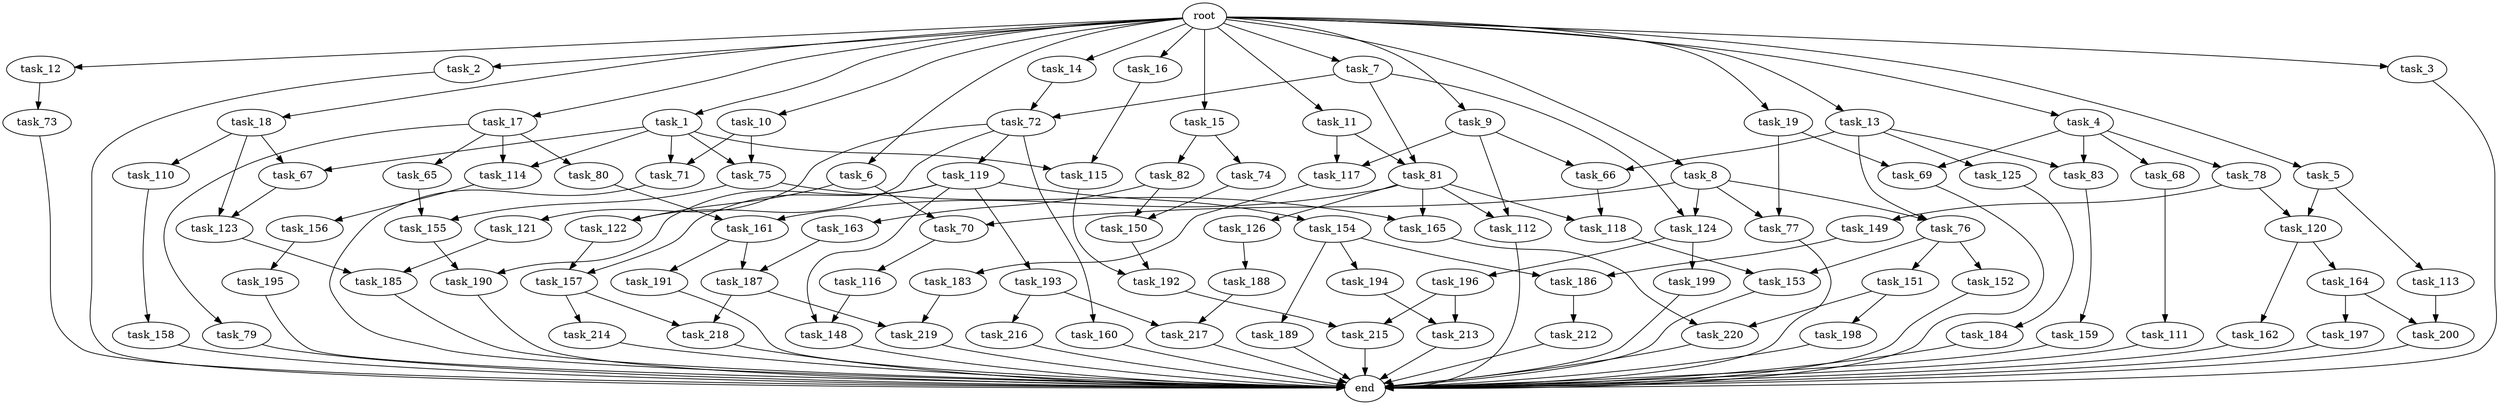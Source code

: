 digraph G {
  task_67 [size="77309411328.000000"];
  task_193 [size="21474836480.000000"];
  task_12 [size="102.400000"];
  task_73 [size="69578470195.199997"];
  task_5 [size="102.400000"];
  task_217 [size="29205777612.800003"];
  task_82 [size="69578470195.199997"];
  task_196 [size="13743895347.200001"];
  task_164 [size="69578470195.199997"];
  task_17 [size="102.400000"];
  task_2 [size="102.400000"];
  task_121 [size="30923764531.200001"];
  task_216 [size="21474836480.000000"];
  task_161 [size="29205777612.800003"];
  task_1 [size="102.400000"];
  task_198 [size="30923764531.200001"];
  task_77 [size="15461882265.600000"];
  task_163 [size="13743895347.200001"];
  task_11 [size="102.400000"];
  task_150 [size="27487790694.400002"];
  task_165 [size="62706522521.600006"];
  task_191 [size="69578470195.199997"];
  task_189 [size="30923764531.200001"];
  task_156 [size="7730941132.800000"];
  task_76 [size="15461882265.600000"];
  root [size="0.000000"];
  task_72 [size="63565515980.800003"];
  task_69 [size="15461882265.600000"];
  task_119 [size="30923764531.200001"];
  task_74 [size="69578470195.199997"];
  task_152 [size="13743895347.200001"];
  task_190 [size="63565515980.800003"];
  task_114 [size="49821620633.600006"];
  task_8 [size="102.400000"];
  task_155 [size="85899345920.000000"];
  task_18 [size="102.400000"];
  task_215 [size="111669149696.000000"];
  task_122 [size="61847529062.400002"];
  task_81 [size="76450417868.800003"];
  task_126 [size="7730941132.800000"];
  task_66 [size="11166914969.600000"];
  task_186 [size="61847529062.400002"];
  task_151 [size="13743895347.200001"];
  task_188 [size="85899345920.000000"];
  task_116 [size="3435973836.800000"];
  task_199 [size="13743895347.200001"];
  task_148 [size="35218731827.200005"];
  task_213 [size="124554051584.000000"];
  task_79 [size="42090679500.800003"];
  task_3 [size="102.400000"];
  task_185 [size="24910810316.800003"];
  task_200 [size="58411555225.600006"];
  task_212 [size="30923764531.200001"];
  task_157 [size="91053306675.200012"];
  task_9 [size="102.400000"];
  task_75 [size="15461882265.600000"];
  task_220 [size="73014444032.000000"];
  task_149 [size="21474836480.000000"];
  task_4 [size="102.400000"];
  task_187 [size="139156940390.399994"];
  task_183 [size="42090679500.800003"];
  end [size="0.000000"];
  task_111 [size="54975581388.800003"];
  task_123 [size="73014444032.000000"];
  task_117 [size="58411555225.600006"];
  task_16 [size="102.400000"];
  task_158 [size="54975581388.800003"];
  task_19 [size="102.400000"];
  task_159 [size="85899345920.000000"];
  task_154 [size="21474836480.000000"];
  task_6 [size="102.400000"];
  task_160 [size="30923764531.200001"];
  task_192 [size="93630287052.800003"];
  task_112 [size="11166914969.600000"];
  task_65 [size="42090679500.800003"];
  task_115 [size="77309411328.000000"];
  task_7 [size="102.400000"];
  task_118 [size="11166914969.600000"];
  task_80 [size="42090679500.800003"];
  task_184 [size="21474836480.000000"];
  task_125 [size="7730941132.800000"];
  task_124 [size="29205777612.800003"];
  task_68 [size="7730941132.800000"];
  task_162 [size="69578470195.199997"];
  task_13 [size="102.400000"];
  task_15 [size="102.400000"];
  task_120 [size="35218731827.200005"];
  task_113 [size="13743895347.200001"];
  task_195 [size="54975581388.800003"];
  task_70 [size="38654705664.000000"];
  task_194 [size="30923764531.200001"];
  task_197 [size="3435973836.800000"];
  task_218 [size="55834574848.000000"];
  task_219 [size="44667659878.400002"];
  task_71 [size="15461882265.600000"];
  task_78 [size="7730941132.800000"];
  task_10 [size="102.400000"];
  task_110 [size="69578470195.199997"];
  task_214 [size="42090679500.800003"];
  task_83 [size="15461882265.600000"];
  task_153 [size="27487790694.400002"];
  task_14 [size="102.400000"];

  task_67 -> task_123 [size="33554432.000000"];
  task_193 -> task_216 [size="209715200.000000"];
  task_193 -> task_217 [size="209715200.000000"];
  task_12 -> task_73 [size="679477248.000000"];
  task_73 -> end [size="1.000000"];
  task_5 -> task_120 [size="134217728.000000"];
  task_5 -> task_113 [size="134217728.000000"];
  task_217 -> end [size="1.000000"];
  task_82 -> task_150 [size="134217728.000000"];
  task_82 -> task_163 [size="134217728.000000"];
  task_196 -> task_215 [size="679477248.000000"];
  task_196 -> task_213 [size="679477248.000000"];
  task_164 -> task_200 [size="33554432.000000"];
  task_164 -> task_197 [size="33554432.000000"];
  task_17 -> task_79 [size="411041792.000000"];
  task_17 -> task_65 [size="411041792.000000"];
  task_17 -> task_80 [size="411041792.000000"];
  task_17 -> task_114 [size="411041792.000000"];
  task_2 -> end [size="1.000000"];
  task_121 -> task_185 [size="33554432.000000"];
  task_216 -> end [size="1.000000"];
  task_161 -> task_187 [size="679477248.000000"];
  task_161 -> task_191 [size="679477248.000000"];
  task_1 -> task_67 [size="75497472.000000"];
  task_1 -> task_75 [size="75497472.000000"];
  task_1 -> task_114 [size="75497472.000000"];
  task_1 -> task_115 [size="75497472.000000"];
  task_1 -> task_71 [size="75497472.000000"];
  task_198 -> end [size="1.000000"];
  task_77 -> end [size="1.000000"];
  task_163 -> task_187 [size="679477248.000000"];
  task_11 -> task_81 [size="536870912.000000"];
  task_11 -> task_117 [size="536870912.000000"];
  task_150 -> task_192 [size="75497472.000000"];
  task_165 -> task_220 [size="411041792.000000"];
  task_191 -> end [size="1.000000"];
  task_189 -> end [size="1.000000"];
  task_156 -> task_195 [size="536870912.000000"];
  task_76 -> task_152 [size="134217728.000000"];
  task_76 -> task_153 [size="134217728.000000"];
  task_76 -> task_151 [size="134217728.000000"];
  root -> task_7 [size="1.000000"];
  root -> task_8 [size="1.000000"];
  root -> task_12 [size="1.000000"];
  root -> task_18 [size="1.000000"];
  root -> task_1 [size="1.000000"];
  root -> task_3 [size="1.000000"];
  root -> task_16 [size="1.000000"];
  root -> task_19 [size="1.000000"];
  root -> task_5 [size="1.000000"];
  root -> task_10 [size="1.000000"];
  root -> task_6 [size="1.000000"];
  root -> task_17 [size="1.000000"];
  root -> task_9 [size="1.000000"];
  root -> task_11 [size="1.000000"];
  root -> task_4 [size="1.000000"];
  root -> task_13 [size="1.000000"];
  root -> task_2 [size="1.000000"];
  root -> task_14 [size="1.000000"];
  root -> task_15 [size="1.000000"];
  task_72 -> task_119 [size="301989888.000000"];
  task_72 -> task_122 [size="301989888.000000"];
  task_72 -> task_121 [size="301989888.000000"];
  task_72 -> task_160 [size="301989888.000000"];
  task_69 -> end [size="1.000000"];
  task_119 -> task_154 [size="209715200.000000"];
  task_119 -> task_193 [size="209715200.000000"];
  task_119 -> task_157 [size="209715200.000000"];
  task_119 -> task_190 [size="209715200.000000"];
  task_119 -> task_148 [size="209715200.000000"];
  task_74 -> task_150 [size="134217728.000000"];
  task_152 -> end [size="1.000000"];
  task_190 -> end [size="1.000000"];
  task_114 -> task_156 [size="75497472.000000"];
  task_8 -> task_124 [size="75497472.000000"];
  task_8 -> task_76 [size="75497472.000000"];
  task_8 -> task_77 [size="75497472.000000"];
  task_8 -> task_70 [size="75497472.000000"];
  task_155 -> task_190 [size="411041792.000000"];
  task_18 -> task_67 [size="679477248.000000"];
  task_18 -> task_110 [size="679477248.000000"];
  task_18 -> task_123 [size="679477248.000000"];
  task_215 -> end [size="1.000000"];
  task_122 -> task_157 [size="679477248.000000"];
  task_81 -> task_112 [size="75497472.000000"];
  task_81 -> task_118 [size="75497472.000000"];
  task_81 -> task_161 [size="75497472.000000"];
  task_81 -> task_126 [size="75497472.000000"];
  task_81 -> task_165 [size="75497472.000000"];
  task_126 -> task_188 [size="838860800.000000"];
  task_66 -> task_118 [size="33554432.000000"];
  task_186 -> task_212 [size="301989888.000000"];
  task_151 -> task_220 [size="301989888.000000"];
  task_151 -> task_198 [size="301989888.000000"];
  task_188 -> task_217 [size="75497472.000000"];
  task_116 -> task_148 [size="134217728.000000"];
  task_199 -> end [size="1.000000"];
  task_148 -> end [size="1.000000"];
  task_213 -> end [size="1.000000"];
  task_79 -> end [size="1.000000"];
  task_3 -> end [size="1.000000"];
  task_185 -> end [size="1.000000"];
  task_200 -> end [size="1.000000"];
  task_212 -> end [size="1.000000"];
  task_157 -> task_214 [size="411041792.000000"];
  task_157 -> task_218 [size="411041792.000000"];
  task_9 -> task_112 [size="33554432.000000"];
  task_9 -> task_66 [size="33554432.000000"];
  task_9 -> task_117 [size="33554432.000000"];
  task_75 -> task_155 [size="536870912.000000"];
  task_75 -> task_165 [size="536870912.000000"];
  task_220 -> end [size="1.000000"];
  task_149 -> task_186 [size="301989888.000000"];
  task_4 -> task_83 [size="75497472.000000"];
  task_4 -> task_68 [size="75497472.000000"];
  task_4 -> task_69 [size="75497472.000000"];
  task_4 -> task_78 [size="75497472.000000"];
  task_187 -> task_219 [size="134217728.000000"];
  task_187 -> task_218 [size="134217728.000000"];
  task_183 -> task_219 [size="301989888.000000"];
  task_111 -> end [size="1.000000"];
  task_123 -> task_185 [size="209715200.000000"];
  task_117 -> task_183 [size="411041792.000000"];
  task_16 -> task_115 [size="679477248.000000"];
  task_158 -> end [size="1.000000"];
  task_19 -> task_77 [size="75497472.000000"];
  task_19 -> task_69 [size="75497472.000000"];
  task_159 -> end [size="1.000000"];
  task_154 -> task_189 [size="301989888.000000"];
  task_154 -> task_194 [size="301989888.000000"];
  task_154 -> task_186 [size="301989888.000000"];
  task_6 -> task_122 [size="301989888.000000"];
  task_6 -> task_70 [size="301989888.000000"];
  task_160 -> end [size="1.000000"];
  task_192 -> task_215 [size="411041792.000000"];
  task_112 -> end [size="1.000000"];
  task_65 -> task_155 [size="301989888.000000"];
  task_115 -> task_192 [size="838860800.000000"];
  task_7 -> task_124 [size="209715200.000000"];
  task_7 -> task_81 [size="209715200.000000"];
  task_7 -> task_72 [size="209715200.000000"];
  task_118 -> task_153 [size="134217728.000000"];
  task_80 -> task_161 [size="209715200.000000"];
  task_184 -> end [size="1.000000"];
  task_125 -> task_184 [size="209715200.000000"];
  task_124 -> task_196 [size="134217728.000000"];
  task_124 -> task_199 [size="134217728.000000"];
  task_68 -> task_111 [size="536870912.000000"];
  task_162 -> end [size="1.000000"];
  task_13 -> task_83 [size="75497472.000000"];
  task_13 -> task_66 [size="75497472.000000"];
  task_13 -> task_125 [size="75497472.000000"];
  task_13 -> task_76 [size="75497472.000000"];
  task_15 -> task_82 [size="679477248.000000"];
  task_15 -> task_74 [size="679477248.000000"];
  task_120 -> task_164 [size="679477248.000000"];
  task_120 -> task_162 [size="679477248.000000"];
  task_113 -> task_200 [size="536870912.000000"];
  task_195 -> end [size="1.000000"];
  task_70 -> task_116 [size="33554432.000000"];
  task_194 -> task_213 [size="536870912.000000"];
  task_197 -> end [size="1.000000"];
  task_218 -> end [size="1.000000"];
  task_219 -> end [size="1.000000"];
  task_71 -> end [size="1.000000"];
  task_78 -> task_149 [size="209715200.000000"];
  task_78 -> task_120 [size="209715200.000000"];
  task_10 -> task_75 [size="75497472.000000"];
  task_10 -> task_71 [size="75497472.000000"];
  task_110 -> task_158 [size="536870912.000000"];
  task_214 -> end [size="1.000000"];
  task_83 -> task_159 [size="838860800.000000"];
  task_153 -> end [size="1.000000"];
  task_14 -> task_72 [size="411041792.000000"];
}
